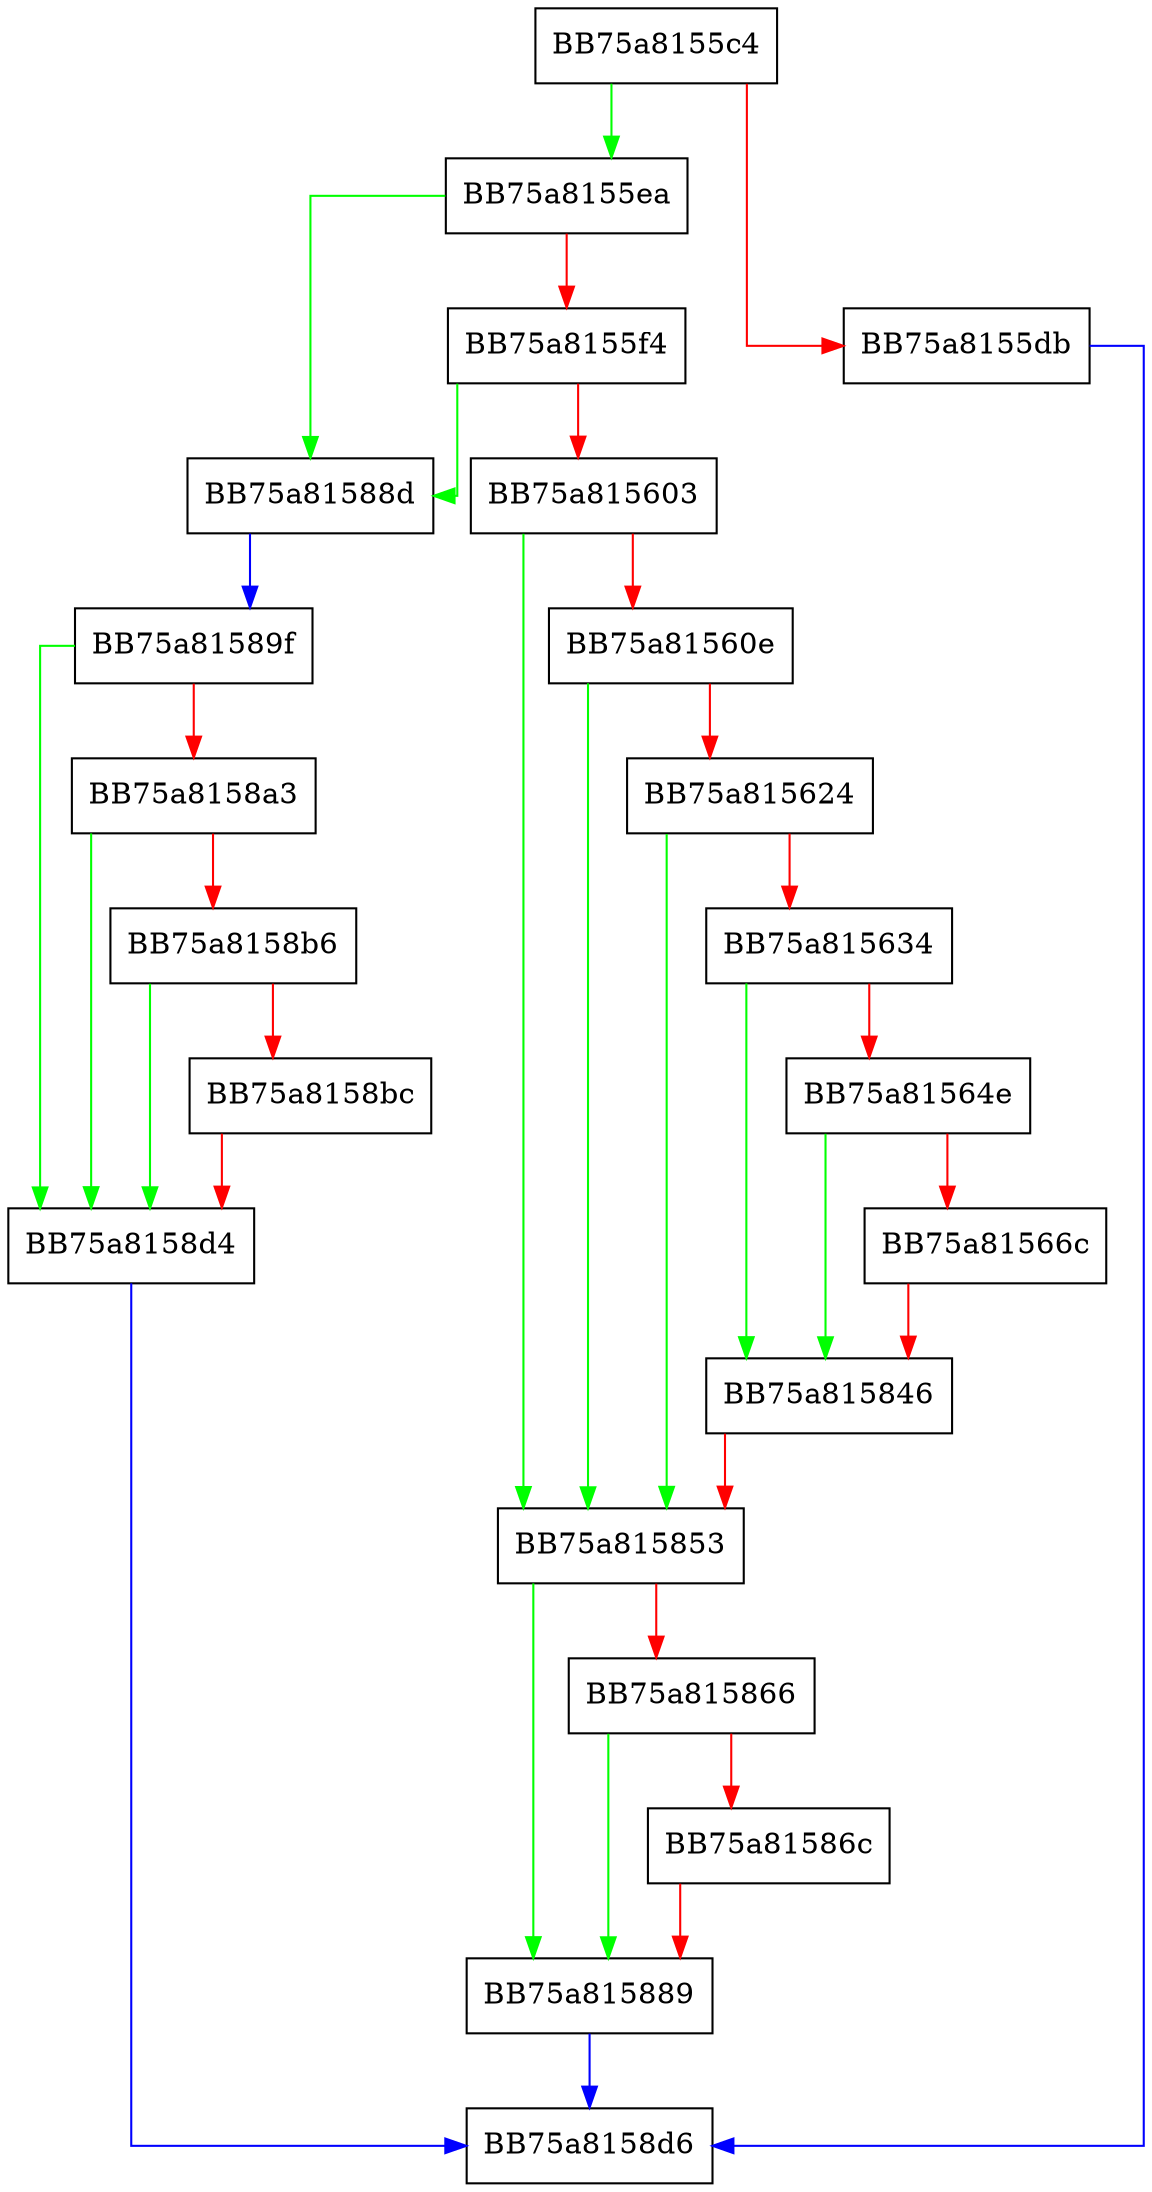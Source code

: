 digraph SaveProcessInfoToMetaStore {
  node [shape="box"];
  graph [splines=ortho];
  BB75a8155c4 -> BB75a8155ea [color="green"];
  BB75a8155c4 -> BB75a8155db [color="red"];
  BB75a8155db -> BB75a8158d6 [color="blue"];
  BB75a8155ea -> BB75a81588d [color="green"];
  BB75a8155ea -> BB75a8155f4 [color="red"];
  BB75a8155f4 -> BB75a81588d [color="green"];
  BB75a8155f4 -> BB75a815603 [color="red"];
  BB75a815603 -> BB75a815853 [color="green"];
  BB75a815603 -> BB75a81560e [color="red"];
  BB75a81560e -> BB75a815853 [color="green"];
  BB75a81560e -> BB75a815624 [color="red"];
  BB75a815624 -> BB75a815853 [color="green"];
  BB75a815624 -> BB75a815634 [color="red"];
  BB75a815634 -> BB75a815846 [color="green"];
  BB75a815634 -> BB75a81564e [color="red"];
  BB75a81564e -> BB75a815846 [color="green"];
  BB75a81564e -> BB75a81566c [color="red"];
  BB75a81566c -> BB75a815846 [color="red"];
  BB75a815846 -> BB75a815853 [color="red"];
  BB75a815853 -> BB75a815889 [color="green"];
  BB75a815853 -> BB75a815866 [color="red"];
  BB75a815866 -> BB75a815889 [color="green"];
  BB75a815866 -> BB75a81586c [color="red"];
  BB75a81586c -> BB75a815889 [color="red"];
  BB75a815889 -> BB75a8158d6 [color="blue"];
  BB75a81588d -> BB75a81589f [color="blue"];
  BB75a81589f -> BB75a8158d4 [color="green"];
  BB75a81589f -> BB75a8158a3 [color="red"];
  BB75a8158a3 -> BB75a8158d4 [color="green"];
  BB75a8158a3 -> BB75a8158b6 [color="red"];
  BB75a8158b6 -> BB75a8158d4 [color="green"];
  BB75a8158b6 -> BB75a8158bc [color="red"];
  BB75a8158bc -> BB75a8158d4 [color="red"];
  BB75a8158d4 -> BB75a8158d6 [color="blue"];
}